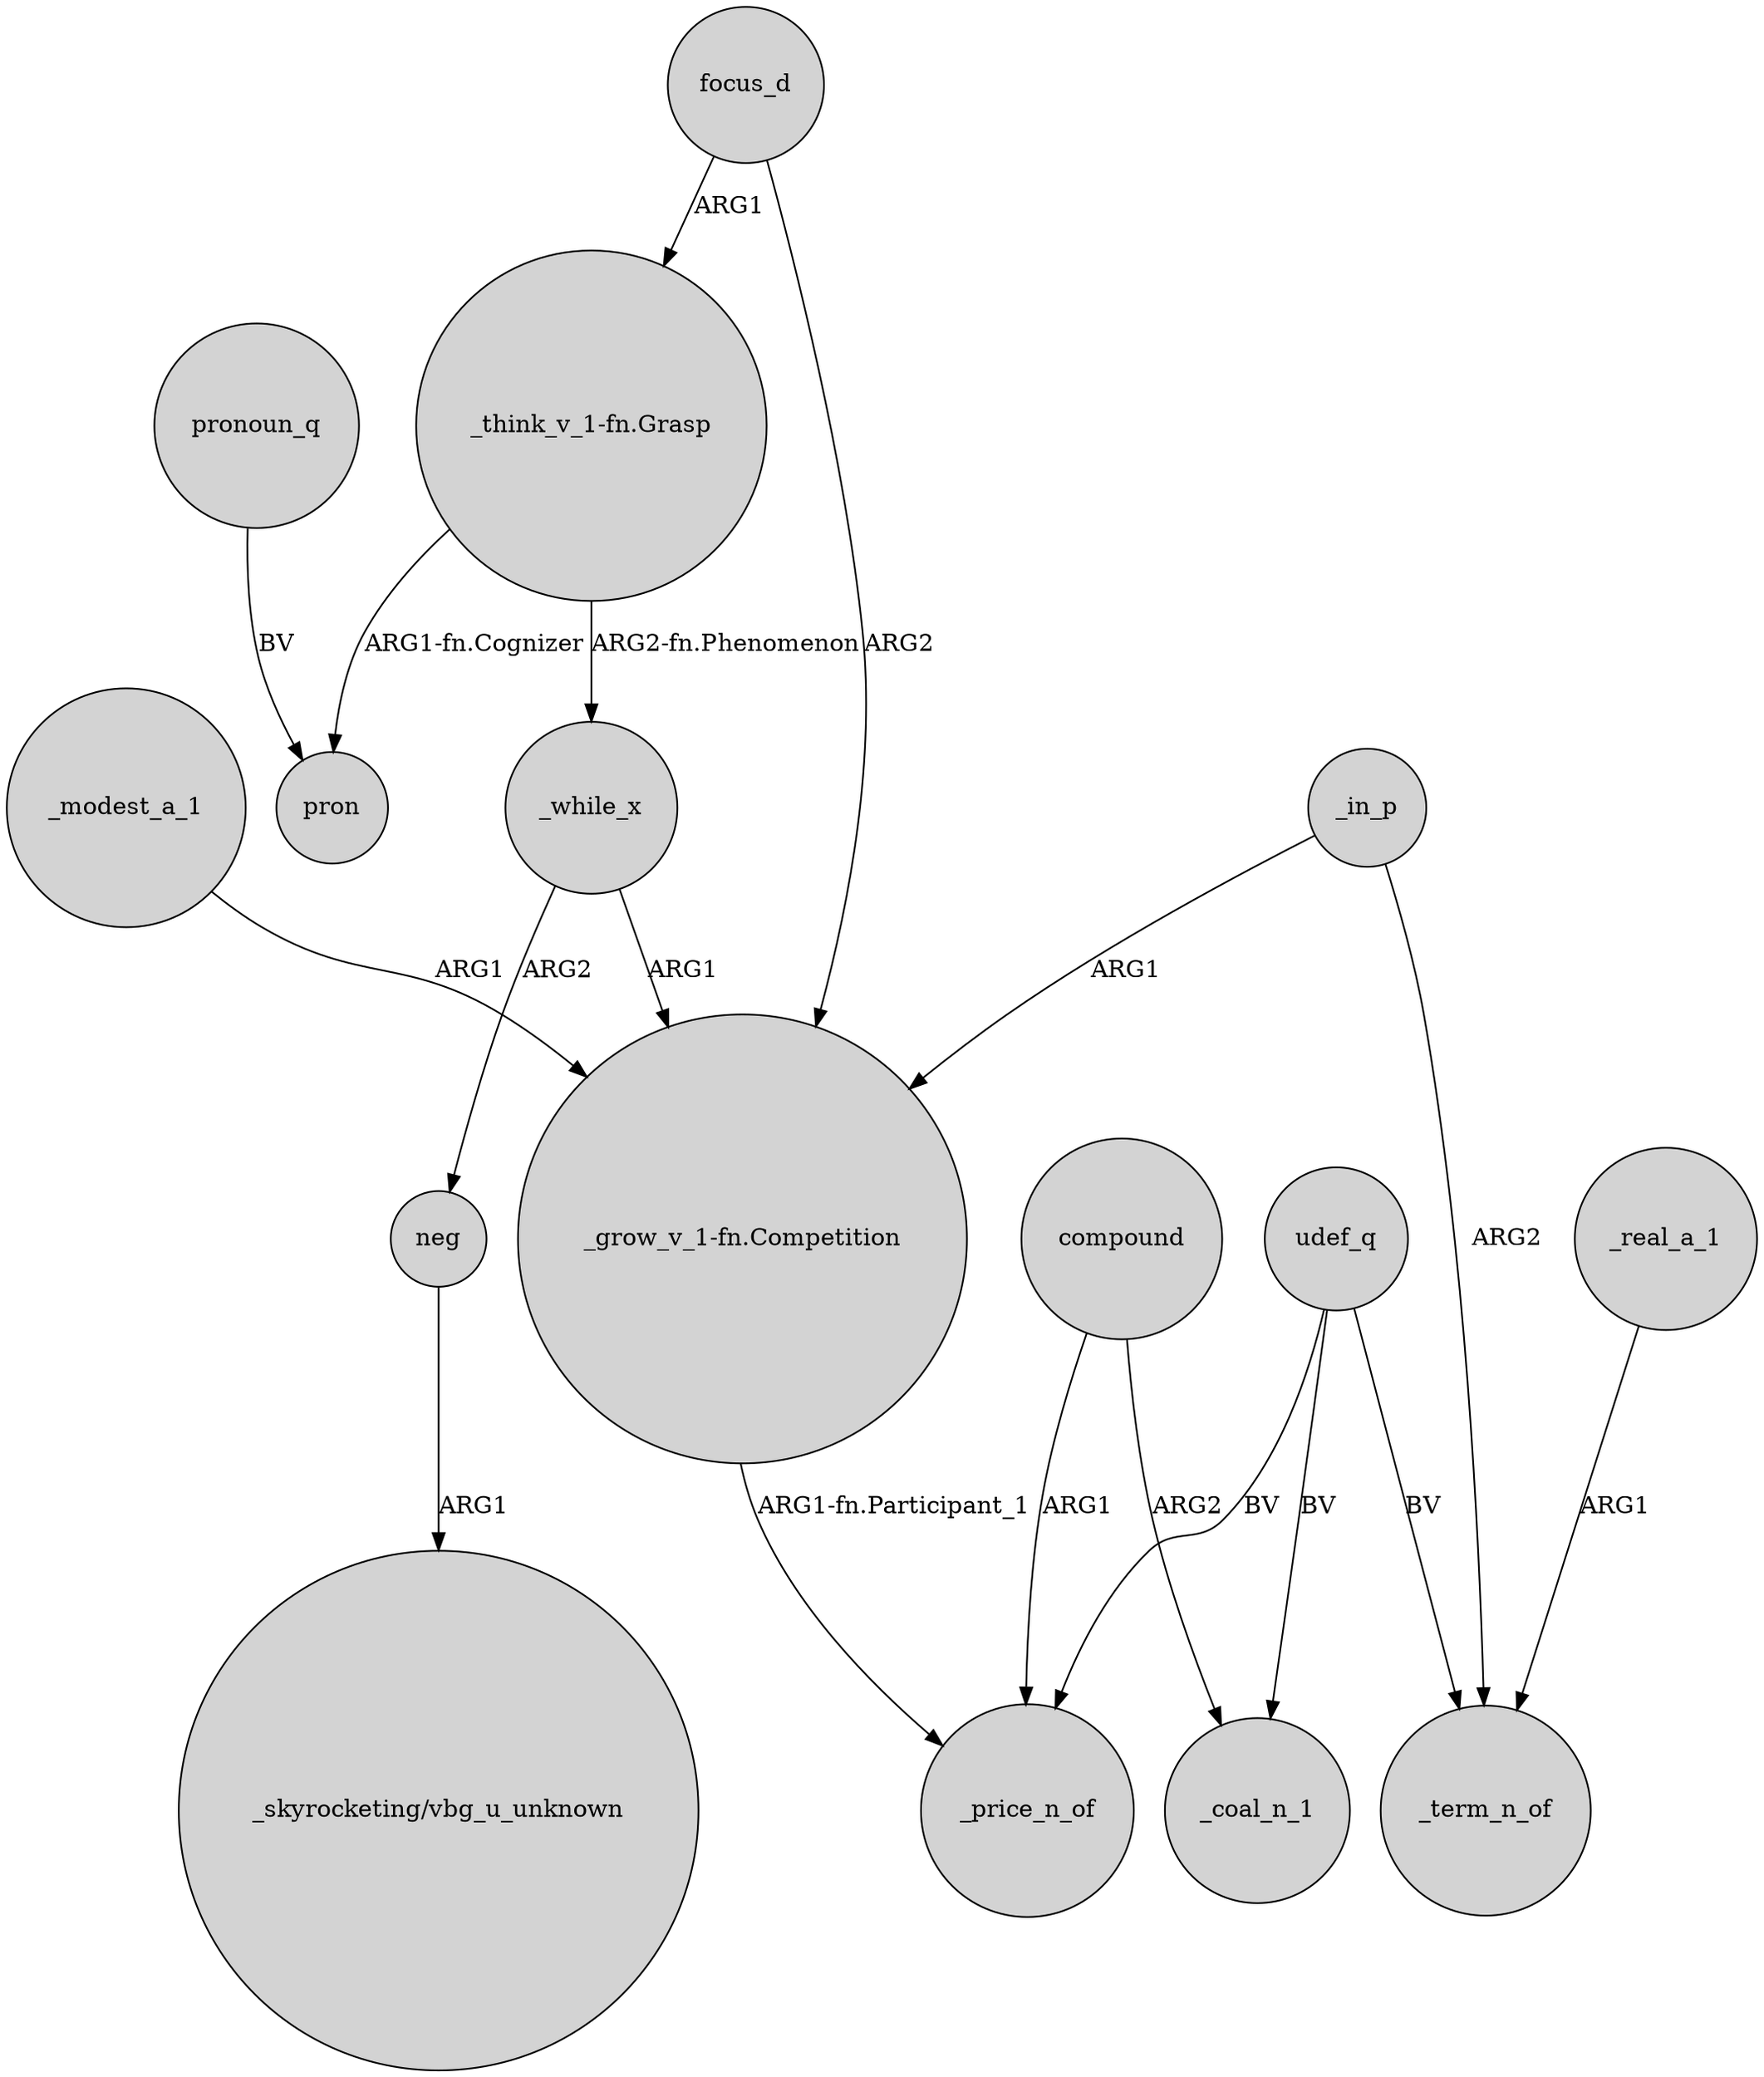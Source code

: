 digraph {
	node [shape=circle style=filled]
	"_think_v_1-fn.Grasp" -> pron [label="ARG1-fn.Cognizer"]
	_while_x -> neg [label=ARG2]
	udef_q -> _term_n_of [label=BV]
	focus_d -> "_grow_v_1-fn.Competition" [label=ARG2]
	focus_d -> "_think_v_1-fn.Grasp" [label=ARG1]
	"_grow_v_1-fn.Competition" -> _price_n_of [label="ARG1-fn.Participant_1"]
	_modest_a_1 -> "_grow_v_1-fn.Competition" [label=ARG1]
	udef_q -> _coal_n_1 [label=BV]
	compound -> _coal_n_1 [label=ARG2]
	_in_p -> "_grow_v_1-fn.Competition" [label=ARG1]
	"_think_v_1-fn.Grasp" -> _while_x [label="ARG2-fn.Phenomenon"]
	_real_a_1 -> _term_n_of [label=ARG1]
	compound -> _price_n_of [label=ARG1]
	_while_x -> "_grow_v_1-fn.Competition" [label=ARG1]
	udef_q -> _price_n_of [label=BV]
	pronoun_q -> pron [label=BV]
	neg -> "_skyrocketing/vbg_u_unknown" [label=ARG1]
	_in_p -> _term_n_of [label=ARG2]
}
